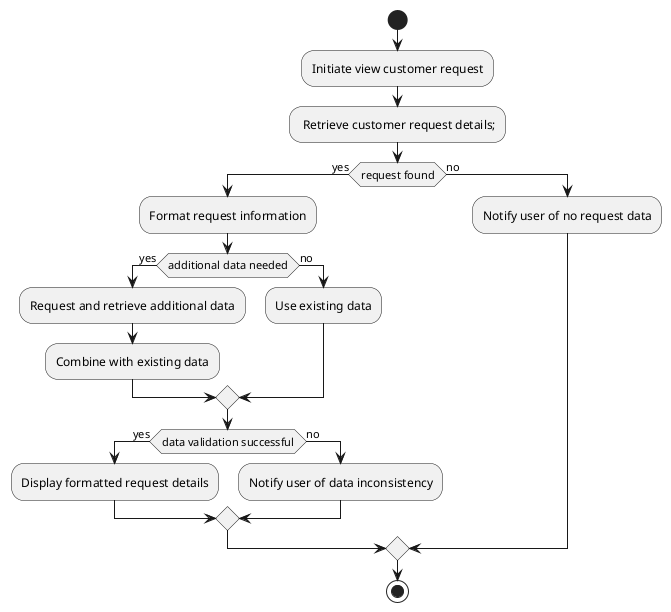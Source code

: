@startuml "View customer request"
|User|
start

:Initiate view customer request;
- Retrieve customer request details;
if (request found) then (yes)
  :Format request information;
  if (additional data needed) then (yes)
    :Request and retrieve additional data;
    :Combine with existing data;
  else (no)
    :Use existing data;
  endif
  if (data validation successful) then (yes)
    :Display formatted request details;
  else (no)
    :Notify user of data inconsistency;
  endif
else (no)
  :Notify user of no request data;
endif

stop
@enduml
